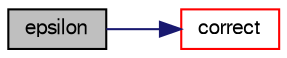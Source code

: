 digraph "epsilon"
{
  bgcolor="transparent";
  edge [fontname="FreeSans",fontsize="10",labelfontname="FreeSans",labelfontsize="10"];
  node [fontname="FreeSans",fontsize="10",shape=record];
  rankdir="LR";
  Node481 [label="epsilon",height=0.2,width=0.4,color="black", fillcolor="grey75", style="filled", fontcolor="black"];
  Node481 -> Node482 [color="midnightblue",fontsize="10",style="solid",fontname="FreeSans"];
  Node482 [label="correct",height=0.2,width=0.4,color="red",URL="$a31190.html#a3ae44b28050c3aa494c1d8e18cf618c1",tooltip="Solve the turbulence equations and correct the turbulence viscosity. "];
}
